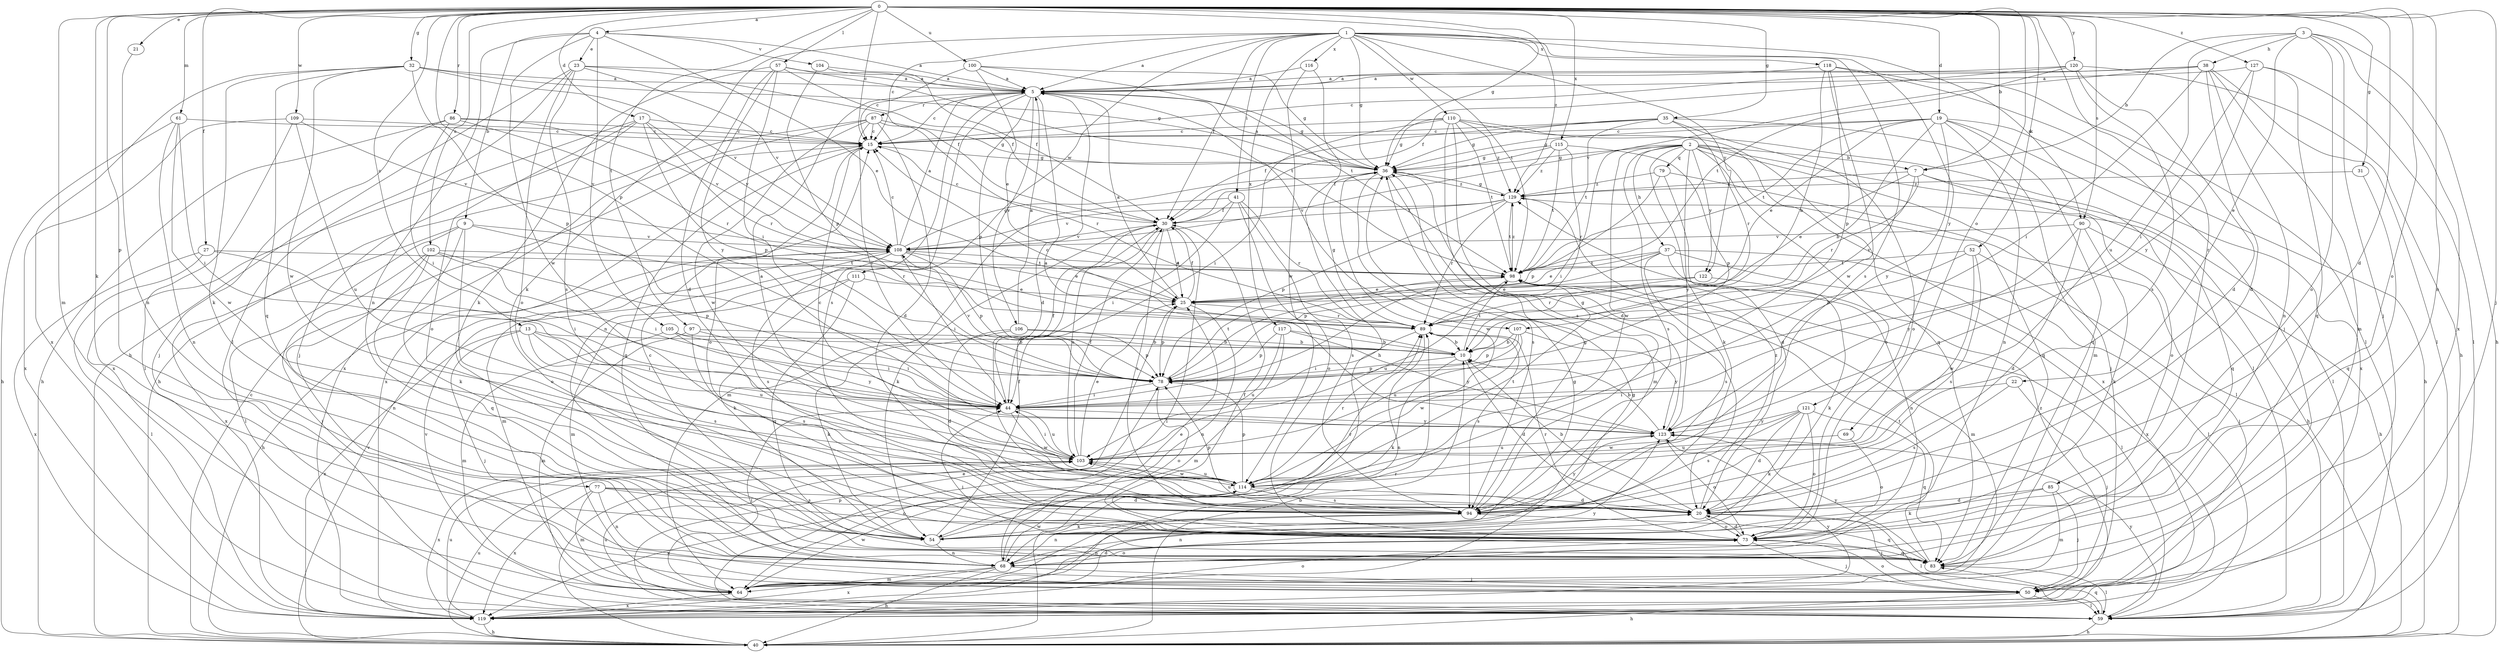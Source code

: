 strict digraph  {
0;
1;
2;
3;
4;
5;
7;
9;
10;
13;
15;
17;
19;
20;
21;
22;
23;
25;
27;
30;
31;
32;
35;
36;
37;
38;
40;
41;
44;
50;
52;
54;
57;
59;
61;
64;
68;
69;
73;
77;
78;
79;
83;
85;
86;
87;
89;
90;
94;
97;
98;
100;
102;
103;
104;
105;
106;
107;
108;
109;
110;
111;
114;
115;
116;
117;
118;
119;
120;
121;
122;
123;
127;
129;
0 -> 4  [label=a];
0 -> 7  [label=b];
0 -> 13  [label=c];
0 -> 15  [label=c];
0 -> 17  [label=d];
0 -> 19  [label=d];
0 -> 20  [label=d];
0 -> 21  [label=e];
0 -> 27  [label=f];
0 -> 31  [label=g];
0 -> 32  [label=g];
0 -> 35  [label=g];
0 -> 36  [label=g];
0 -> 50  [label=j];
0 -> 52  [label=k];
0 -> 54  [label=k];
0 -> 57  [label=l];
0 -> 61  [label=m];
0 -> 64  [label=m];
0 -> 68  [label=n];
0 -> 69  [label=o];
0 -> 73  [label=o];
0 -> 77  [label=p];
0 -> 78  [label=p];
0 -> 85  [label=r];
0 -> 86  [label=r];
0 -> 90  [label=s];
0 -> 97  [label=t];
0 -> 100  [label=u];
0 -> 102  [label=u];
0 -> 109  [label=w];
0 -> 115  [label=x];
0 -> 120  [label=y];
0 -> 127  [label=z];
0 -> 129  [label=z];
1 -> 5  [label=a];
1 -> 15  [label=c];
1 -> 30  [label=f];
1 -> 36  [label=g];
1 -> 41  [label=i];
1 -> 54  [label=k];
1 -> 90  [label=s];
1 -> 94  [label=s];
1 -> 98  [label=t];
1 -> 110  [label=w];
1 -> 111  [label=w];
1 -> 116  [label=x];
1 -> 117  [label=x];
1 -> 118  [label=x];
1 -> 121  [label=y];
1 -> 122  [label=y];
2 -> 7  [label=b];
2 -> 36  [label=g];
2 -> 37  [label=h];
2 -> 44  [label=i];
2 -> 50  [label=j];
2 -> 54  [label=k];
2 -> 59  [label=l];
2 -> 73  [label=o];
2 -> 79  [label=q];
2 -> 83  [label=q];
2 -> 94  [label=s];
2 -> 114  [label=w];
2 -> 119  [label=x];
2 -> 122  [label=y];
2 -> 123  [label=y];
3 -> 7  [label=b];
3 -> 22  [label=e];
3 -> 38  [label=h];
3 -> 40  [label=h];
3 -> 50  [label=j];
3 -> 73  [label=o];
3 -> 103  [label=u];
3 -> 119  [label=x];
4 -> 5  [label=a];
4 -> 9  [label=b];
4 -> 23  [label=e];
4 -> 25  [label=e];
4 -> 68  [label=n];
4 -> 104  [label=v];
4 -> 105  [label=v];
4 -> 114  [label=w];
5 -> 15  [label=c];
5 -> 20  [label=d];
5 -> 36  [label=g];
5 -> 68  [label=n];
5 -> 78  [label=p];
5 -> 87  [label=r];
5 -> 94  [label=s];
5 -> 106  [label=v];
5 -> 107  [label=v];
7 -> 25  [label=e];
7 -> 73  [label=o];
7 -> 83  [label=q];
7 -> 89  [label=r];
7 -> 107  [label=v];
7 -> 129  [label=z];
9 -> 54  [label=k];
9 -> 59  [label=l];
9 -> 73  [label=o];
9 -> 89  [label=r];
9 -> 108  [label=v];
9 -> 119  [label=x];
10 -> 15  [label=c];
10 -> 20  [label=d];
10 -> 54  [label=k];
10 -> 78  [label=p];
10 -> 98  [label=t];
13 -> 10  [label=b];
13 -> 44  [label=i];
13 -> 50  [label=j];
13 -> 94  [label=s];
13 -> 103  [label=u];
13 -> 119  [label=x];
15 -> 36  [label=g];
15 -> 73  [label=o];
15 -> 83  [label=q];
15 -> 119  [label=x];
17 -> 15  [label=c];
17 -> 50  [label=j];
17 -> 73  [label=o];
17 -> 78  [label=p];
17 -> 89  [label=r];
17 -> 108  [label=v];
17 -> 119  [label=x];
19 -> 10  [label=b];
19 -> 15  [label=c];
19 -> 25  [label=e];
19 -> 36  [label=g];
19 -> 40  [label=h];
19 -> 68  [label=n];
19 -> 83  [label=q];
19 -> 98  [label=t];
19 -> 119  [label=x];
19 -> 123  [label=y];
20 -> 10  [label=b];
20 -> 50  [label=j];
20 -> 59  [label=l];
20 -> 68  [label=n];
20 -> 73  [label=o];
20 -> 103  [label=u];
20 -> 129  [label=z];
21 -> 68  [label=n];
22 -> 44  [label=i];
22 -> 50  [label=j];
22 -> 94  [label=s];
23 -> 5  [label=a];
23 -> 30  [label=f];
23 -> 40  [label=h];
23 -> 59  [label=l];
23 -> 73  [label=o];
23 -> 94  [label=s];
23 -> 108  [label=v];
25 -> 5  [label=a];
25 -> 30  [label=f];
25 -> 68  [label=n];
25 -> 78  [label=p];
25 -> 89  [label=r];
27 -> 44  [label=i];
27 -> 59  [label=l];
27 -> 98  [label=t];
27 -> 119  [label=x];
30 -> 15  [label=c];
30 -> 25  [label=e];
30 -> 54  [label=k];
30 -> 59  [label=l];
30 -> 94  [label=s];
30 -> 103  [label=u];
30 -> 108  [label=v];
31 -> 83  [label=q];
31 -> 129  [label=z];
32 -> 5  [label=a];
32 -> 36  [label=g];
32 -> 54  [label=k];
32 -> 78  [label=p];
32 -> 83  [label=q];
32 -> 108  [label=v];
32 -> 114  [label=w];
32 -> 119  [label=x];
35 -> 15  [label=c];
35 -> 30  [label=f];
35 -> 36  [label=g];
35 -> 64  [label=m];
35 -> 73  [label=o];
35 -> 89  [label=r];
35 -> 98  [label=t];
36 -> 5  [label=a];
36 -> 64  [label=m];
36 -> 94  [label=s];
36 -> 114  [label=w];
36 -> 129  [label=z];
37 -> 25  [label=e];
37 -> 59  [label=l];
37 -> 68  [label=n];
37 -> 78  [label=p];
37 -> 94  [label=s];
37 -> 98  [label=t];
37 -> 119  [label=x];
38 -> 5  [label=a];
38 -> 15  [label=c];
38 -> 20  [label=d];
38 -> 44  [label=i];
38 -> 59  [label=l];
38 -> 64  [label=m];
38 -> 68  [label=n];
38 -> 108  [label=v];
40 -> 10  [label=b];
40 -> 15  [label=c];
40 -> 25  [label=e];
40 -> 103  [label=u];
40 -> 108  [label=v];
41 -> 30  [label=f];
41 -> 44  [label=i];
41 -> 64  [label=m];
41 -> 73  [label=o];
41 -> 89  [label=r];
41 -> 94  [label=s];
44 -> 30  [label=f];
44 -> 103  [label=u];
44 -> 114  [label=w];
44 -> 123  [label=y];
50 -> 40  [label=h];
50 -> 59  [label=l];
50 -> 73  [label=o];
52 -> 10  [label=b];
52 -> 50  [label=j];
52 -> 94  [label=s];
52 -> 98  [label=t];
52 -> 114  [label=w];
54 -> 30  [label=f];
54 -> 68  [label=n];
54 -> 89  [label=r];
57 -> 5  [label=a];
57 -> 20  [label=d];
57 -> 30  [label=f];
57 -> 44  [label=i];
57 -> 54  [label=k];
57 -> 98  [label=t];
57 -> 123  [label=y];
59 -> 40  [label=h];
59 -> 78  [label=p];
59 -> 83  [label=q];
59 -> 103  [label=u];
59 -> 108  [label=v];
59 -> 123  [label=y];
61 -> 15  [label=c];
61 -> 40  [label=h];
61 -> 44  [label=i];
61 -> 68  [label=n];
61 -> 114  [label=w];
64 -> 20  [label=d];
64 -> 36  [label=g];
64 -> 44  [label=i];
64 -> 73  [label=o];
64 -> 114  [label=w];
64 -> 119  [label=x];
64 -> 123  [label=y];
68 -> 25  [label=e];
68 -> 40  [label=h];
68 -> 50  [label=j];
68 -> 64  [label=m];
68 -> 73  [label=o];
68 -> 114  [label=w];
68 -> 119  [label=x];
69 -> 73  [label=o];
69 -> 103  [label=u];
73 -> 20  [label=d];
73 -> 50  [label=j];
73 -> 68  [label=n];
73 -> 83  [label=q];
73 -> 89  [label=r];
77 -> 20  [label=d];
77 -> 64  [label=m];
77 -> 68  [label=n];
77 -> 73  [label=o];
77 -> 94  [label=s];
77 -> 119  [label=x];
78 -> 44  [label=i];
78 -> 73  [label=o];
78 -> 98  [label=t];
78 -> 108  [label=v];
79 -> 20  [label=d];
79 -> 59  [label=l];
79 -> 78  [label=p];
79 -> 129  [label=z];
83 -> 15  [label=c];
83 -> 30  [label=f];
83 -> 44  [label=i];
83 -> 59  [label=l];
83 -> 98  [label=t];
83 -> 123  [label=y];
85 -> 20  [label=d];
85 -> 50  [label=j];
85 -> 54  [label=k];
85 -> 64  [label=m];
86 -> 15  [label=c];
86 -> 40  [label=h];
86 -> 44  [label=i];
86 -> 50  [label=j];
86 -> 89  [label=r];
86 -> 108  [label=v];
87 -> 15  [label=c];
87 -> 20  [label=d];
87 -> 36  [label=g];
87 -> 40  [label=h];
87 -> 44  [label=i];
87 -> 89  [label=r];
87 -> 114  [label=w];
87 -> 119  [label=x];
89 -> 10  [label=b];
89 -> 36  [label=g];
89 -> 44  [label=i];
89 -> 68  [label=n];
89 -> 94  [label=s];
90 -> 20  [label=d];
90 -> 40  [label=h];
90 -> 54  [label=k];
90 -> 108  [label=v];
90 -> 123  [label=y];
94 -> 36  [label=g];
94 -> 54  [label=k];
94 -> 68  [label=n];
94 -> 78  [label=p];
94 -> 83  [label=q];
94 -> 123  [label=y];
97 -> 10  [label=b];
97 -> 44  [label=i];
97 -> 64  [label=m];
97 -> 94  [label=s];
98 -> 25  [label=e];
98 -> 59  [label=l];
98 -> 64  [label=m];
98 -> 103  [label=u];
98 -> 129  [label=z];
100 -> 5  [label=a];
100 -> 15  [label=c];
100 -> 25  [label=e];
100 -> 36  [label=g];
100 -> 98  [label=t];
102 -> 44  [label=i];
102 -> 50  [label=j];
102 -> 68  [label=n];
102 -> 78  [label=p];
102 -> 83  [label=q];
102 -> 98  [label=t];
103 -> 5  [label=a];
103 -> 15  [label=c];
103 -> 25  [label=e];
103 -> 30  [label=f];
103 -> 44  [label=i];
103 -> 114  [label=w];
103 -> 119  [label=x];
104 -> 5  [label=a];
104 -> 30  [label=f];
104 -> 78  [label=p];
105 -> 10  [label=b];
105 -> 44  [label=i];
105 -> 64  [label=m];
105 -> 123  [label=y];
106 -> 5  [label=a];
106 -> 10  [label=b];
106 -> 20  [label=d];
106 -> 54  [label=k];
106 -> 78  [label=p];
107 -> 10  [label=b];
107 -> 78  [label=p];
107 -> 103  [label=u];
107 -> 114  [label=w];
107 -> 123  [label=y];
108 -> 5  [label=a];
108 -> 15  [label=c];
108 -> 25  [label=e];
108 -> 36  [label=g];
108 -> 40  [label=h];
108 -> 44  [label=i];
108 -> 64  [label=m];
108 -> 78  [label=p];
108 -> 94  [label=s];
108 -> 98  [label=t];
109 -> 15  [label=c];
109 -> 59  [label=l];
109 -> 103  [label=u];
109 -> 108  [label=v];
109 -> 119  [label=x];
110 -> 15  [label=c];
110 -> 20  [label=d];
110 -> 36  [label=g];
110 -> 44  [label=i];
110 -> 59  [label=l];
110 -> 83  [label=q];
110 -> 94  [label=s];
110 -> 98  [label=t];
110 -> 129  [label=z];
111 -> 25  [label=e];
111 -> 54  [label=k];
111 -> 64  [label=m];
111 -> 83  [label=q];
114 -> 20  [label=d];
114 -> 78  [label=p];
114 -> 89  [label=r];
114 -> 94  [label=s];
114 -> 98  [label=t];
114 -> 103  [label=u];
114 -> 119  [label=x];
115 -> 30  [label=f];
115 -> 36  [label=g];
115 -> 78  [label=p];
115 -> 89  [label=r];
115 -> 98  [label=t];
115 -> 129  [label=z];
116 -> 5  [label=a];
116 -> 40  [label=h];
116 -> 114  [label=w];
117 -> 10  [label=b];
117 -> 64  [label=m];
117 -> 78  [label=p];
117 -> 103  [label=u];
117 -> 123  [label=y];
118 -> 5  [label=a];
118 -> 10  [label=b];
118 -> 50  [label=j];
118 -> 59  [label=l];
118 -> 78  [label=p];
118 -> 114  [label=w];
119 -> 36  [label=g];
119 -> 40  [label=h];
119 -> 89  [label=r];
119 -> 103  [label=u];
119 -> 123  [label=y];
119 -> 129  [label=z];
120 -> 5  [label=a];
120 -> 20  [label=d];
120 -> 30  [label=f];
120 -> 40  [label=h];
120 -> 94  [label=s];
120 -> 98  [label=t];
121 -> 20  [label=d];
121 -> 54  [label=k];
121 -> 73  [label=o];
121 -> 83  [label=q];
121 -> 94  [label=s];
121 -> 114  [label=w];
121 -> 123  [label=y];
122 -> 25  [label=e];
122 -> 54  [label=k];
122 -> 89  [label=r];
123 -> 5  [label=a];
123 -> 10  [label=b];
123 -> 36  [label=g];
123 -> 73  [label=o];
123 -> 103  [label=u];
127 -> 5  [label=a];
127 -> 44  [label=i];
127 -> 59  [label=l];
127 -> 83  [label=q];
127 -> 123  [label=y];
129 -> 30  [label=f];
129 -> 36  [label=g];
129 -> 40  [label=h];
129 -> 78  [label=p];
129 -> 89  [label=r];
129 -> 98  [label=t];
129 -> 108  [label=v];
}
